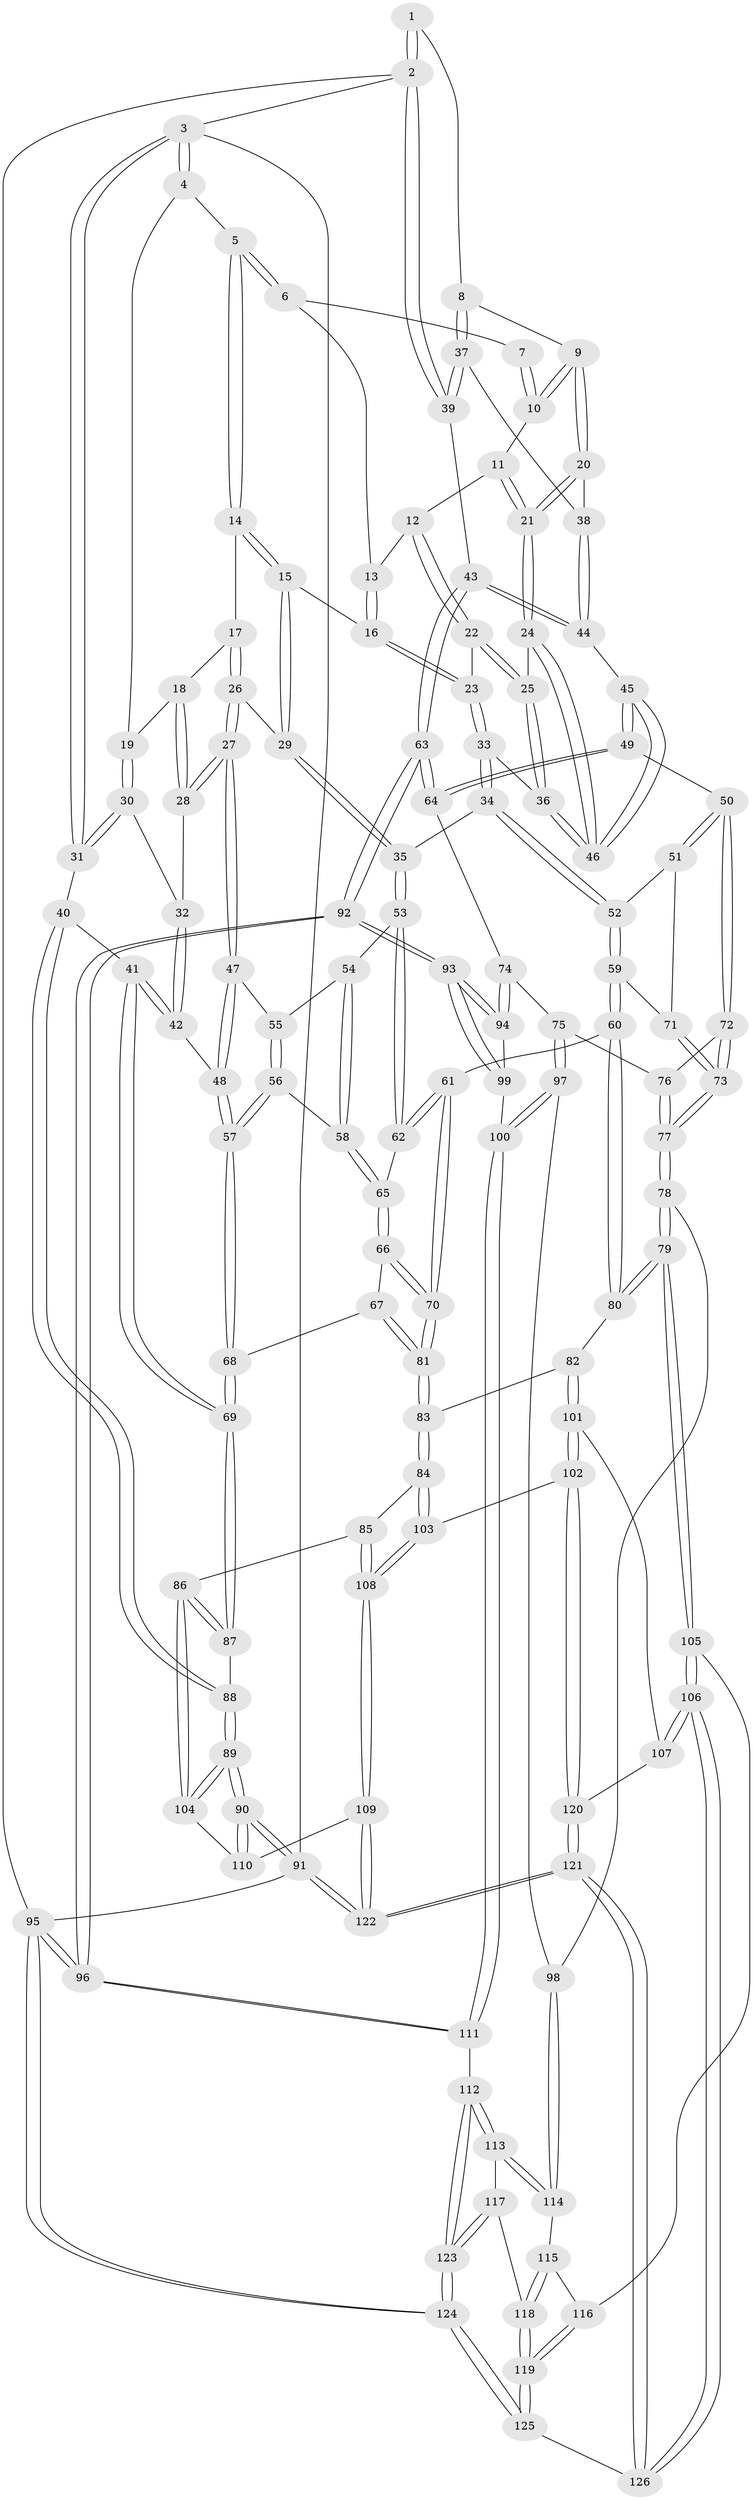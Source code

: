 // Generated by graph-tools (version 1.1) at 2025/17/03/09/25 04:17:02]
// undirected, 126 vertices, 312 edges
graph export_dot {
graph [start="1"]
  node [color=gray90,style=filled];
  1 [pos="+0.9894608389238232+0"];
  2 [pos="+1+0"];
  3 [pos="+0+0"];
  4 [pos="+0+0"];
  5 [pos="+0.35911235831042526+0"];
  6 [pos="+0.6686403649612954+0"];
  7 [pos="+0.7084017473033586+0"];
  8 [pos="+0.9373191419454164+0.14642658806850184"];
  9 [pos="+0.8839035317800205+0.13625597098752745"];
  10 [pos="+0.8140269495099093+0.05226352443111245"];
  11 [pos="+0.7560558221591928+0.15263855767942042"];
  12 [pos="+0.6632628632654163+0.10672708351617767"];
  13 [pos="+0.6530771463342695+0.04358395031583419"];
  14 [pos="+0.3517279549679497+0"];
  15 [pos="+0.5285769488650389+0.16295108042157963"];
  16 [pos="+0.5310496868136357+0.16366247961338615"];
  17 [pos="+0.34128232182437845+0"];
  18 [pos="+0.1658781860106117+0.11470268895464725"];
  19 [pos="+0.12286129821203219+0.12922021024762878"];
  20 [pos="+0.796783076969177+0.22329904348448706"];
  21 [pos="+0.7802591033900648+0.234520946690507"];
  22 [pos="+0.6560235126708038+0.16923518326182677"];
  23 [pos="+0.5428028770346571+0.17549182664688123"];
  24 [pos="+0.7756044734525467+0.2411743157294084"];
  25 [pos="+0.6571929225073402+0.1738007075071589"];
  26 [pos="+0.3501703723279019+0.22872283728526288"];
  27 [pos="+0.2491716363814424+0.29228366616729784"];
  28 [pos="+0.23409755118880662+0.27100885440457045"];
  29 [pos="+0.4078799594059813+0.2649870725225082"];
  30 [pos="+0.09957052437229705+0.1414304936728123"];
  31 [pos="+0+0"];
  32 [pos="+0.08924257771463698+0.17044406133367734"];
  33 [pos="+0.5759595927404317+0.2843524792853653"];
  34 [pos="+0.5128914794155527+0.3474482527693111"];
  35 [pos="+0.4742508776307995+0.34466134928069486"];
  36 [pos="+0.6140215248166949+0.2722088575625899"];
  37 [pos="+0.9700732291616619+0.16554413807072324"];
  38 [pos="+0.8980605486593587+0.25615785639389316"];
  39 [pos="+1+0.23999118330057728"];
  40 [pos="+0+0.3760672258732613"];
  41 [pos="+0+0.364628867302344"];
  42 [pos="+0+0.34317172940876645"];
  43 [pos="+1+0.38489931530023563"];
  44 [pos="+0.8864211044008351+0.3104945455881485"];
  45 [pos="+0.7722175432818966+0.35707953375940704"];
  46 [pos="+0.7639318794272525+0.3348858186275159"];
  47 [pos="+0.24371050821079124+0.3007730561143623"];
  48 [pos="+0.08640990434333504+0.353971122181143"];
  49 [pos="+0.7716921880704667+0.3664396647298755"];
  50 [pos="+0.6894434015849163+0.46662910603019414"];
  51 [pos="+0.6384486617714724+0.4563043783332745"];
  52 [pos="+0.5416966962704485+0.3797607014485305"];
  53 [pos="+0.4303696156566487+0.4047409648941472"];
  54 [pos="+0.2859812138879074+0.38163346625224875"];
  55 [pos="+0.26670023874918697+0.3625845256870727"];
  56 [pos="+0.22593191980282862+0.45192909079751586"];
  57 [pos="+0.18910372177648171+0.48015864604939934"];
  58 [pos="+0.3166892376461687+0.47470169882597585"];
  59 [pos="+0.49355728825278+0.5474046428284682"];
  60 [pos="+0.4761626883719328+0.5560128469772833"];
  61 [pos="+0.44558508640530203+0.548177563773755"];
  62 [pos="+0.40695009186047254+0.4745977733874866"];
  63 [pos="+1+0.47647795377898844"];
  64 [pos="+0.9561381247445557+0.4893064722018867"];
  65 [pos="+0.32525794567483507+0.485698822177663"];
  66 [pos="+0.31072215619300453+0.5067740590743417"];
  67 [pos="+0.24703441312009425+0.5524993454591464"];
  68 [pos="+0.1908407839457518+0.5512199082323868"];
  69 [pos="+0.15584167761244383+0.5843316335823642"];
  70 [pos="+0.3729378589986724+0.626836332546316"];
  71 [pos="+0.5449979722787611+0.5358640196900823"];
  72 [pos="+0.6953427744188015+0.48656268783432977"];
  73 [pos="+0.6031445014810148+0.6096969297228306"];
  74 [pos="+0.8286459286886166+0.5896536919113414"];
  75 [pos="+0.775855030522986+0.5878149751395219"];
  76 [pos="+0.7310770964305897+0.5398707089622445"];
  77 [pos="+0.592869696355893+0.6954943066436629"];
  78 [pos="+0.5884042601132664+0.7121760710470844"];
  79 [pos="+0.5726301770226938+0.7168630697622431"];
  80 [pos="+0.543282777819378+0.6954856930906474"];
  81 [pos="+0.35163714212823655+0.6659602328150894"];
  82 [pos="+0.3609357629670387+0.6828595490886343"];
  83 [pos="+0.3512820220987369+0.6709266605679186"];
  84 [pos="+0.20335885129875597+0.7181240112037727"];
  85 [pos="+0.17486849425792264+0.7139218816045408"];
  86 [pos="+0.13760726970894924+0.6987763107263179"];
  87 [pos="+0.12968826469056727+0.6656285018208585"];
  88 [pos="+0+0.5230974015502617"];
  89 [pos="+0+0.7360426749357823"];
  90 [pos="+0+0.8695529492340797"];
  91 [pos="+0+1"];
  92 [pos="+1+0.6028252185753069"];
  93 [pos="+1+0.6046714982413942"];
  94 [pos="+0.8602228123002078+0.6444161702853825"];
  95 [pos="+1+1"];
  96 [pos="+1+1"];
  97 [pos="+0.7265249178280544+0.6934203902791575"];
  98 [pos="+0.6622597077780353+0.7302518429221411"];
  99 [pos="+0.8925912249750332+0.7529677959510194"];
  100 [pos="+0.8763427186594487+0.779609782904948"];
  101 [pos="+0.3689192559782767+0.7288577318034052"];
  102 [pos="+0.3074348310345814+0.827290011401185"];
  103 [pos="+0.28057237120409284+0.8171521501427589"];
  104 [pos="+0.12471843784396393+0.7135909669251017"];
  105 [pos="+0.5210863622711489+0.8161801635806133"];
  106 [pos="+0.503138567951225+0.8412219901832526"];
  107 [pos="+0.4400234486088706+0.8111718290343057"];
  108 [pos="+0.206236231301366+0.8720219036816219"];
  109 [pos="+0.1587480598048302+0.9920509617652941"];
  110 [pos="+0.06947925503388505+0.8303598311527248"];
  111 [pos="+0.876000712921378+0.7828764016454766"];
  112 [pos="+0.8468688119827024+0.8357146471188044"];
  113 [pos="+0.7442982634386163+0.8242274649720626"];
  114 [pos="+0.6907872417935967+0.792910252050398"];
  115 [pos="+0.6797953723259369+0.8186339847551359"];
  116 [pos="+0.6424918168386194+0.8529934674703022"];
  117 [pos="+0.7246027887495933+0.8847165265225223"];
  118 [pos="+0.6858909802501031+0.8883220043915019"];
  119 [pos="+0.6173049931718048+0.9804539047011809"];
  120 [pos="+0.32344173616659716+0.8555675125812181"];
  121 [pos="+0.3380255691684107+1"];
  122 [pos="+0.20198634762172418+1"];
  123 [pos="+0.8574534310700929+1"];
  124 [pos="+0.8812800954537146+1"];
  125 [pos="+0.5520629557766462+1"];
  126 [pos="+0.503783355602464+1"];
  1 -- 2;
  1 -- 2;
  1 -- 8;
  2 -- 3;
  2 -- 39;
  2 -- 39;
  2 -- 95;
  3 -- 4;
  3 -- 4;
  3 -- 31;
  3 -- 31;
  3 -- 91;
  4 -- 5;
  4 -- 19;
  5 -- 6;
  5 -- 6;
  5 -- 14;
  5 -- 14;
  6 -- 7;
  6 -- 13;
  7 -- 10;
  7 -- 10;
  8 -- 9;
  8 -- 37;
  8 -- 37;
  9 -- 10;
  9 -- 10;
  9 -- 20;
  9 -- 20;
  10 -- 11;
  11 -- 12;
  11 -- 21;
  11 -- 21;
  12 -- 13;
  12 -- 22;
  12 -- 22;
  13 -- 16;
  13 -- 16;
  14 -- 15;
  14 -- 15;
  14 -- 17;
  15 -- 16;
  15 -- 29;
  15 -- 29;
  16 -- 23;
  16 -- 23;
  17 -- 18;
  17 -- 26;
  17 -- 26;
  18 -- 19;
  18 -- 28;
  18 -- 28;
  19 -- 30;
  19 -- 30;
  20 -- 21;
  20 -- 21;
  20 -- 38;
  21 -- 24;
  21 -- 24;
  22 -- 23;
  22 -- 25;
  22 -- 25;
  23 -- 33;
  23 -- 33;
  24 -- 25;
  24 -- 46;
  24 -- 46;
  25 -- 36;
  25 -- 36;
  26 -- 27;
  26 -- 27;
  26 -- 29;
  27 -- 28;
  27 -- 28;
  27 -- 47;
  27 -- 47;
  28 -- 32;
  29 -- 35;
  29 -- 35;
  30 -- 31;
  30 -- 31;
  30 -- 32;
  31 -- 40;
  32 -- 42;
  32 -- 42;
  33 -- 34;
  33 -- 34;
  33 -- 36;
  34 -- 35;
  34 -- 52;
  34 -- 52;
  35 -- 53;
  35 -- 53;
  36 -- 46;
  36 -- 46;
  37 -- 38;
  37 -- 39;
  37 -- 39;
  38 -- 44;
  38 -- 44;
  39 -- 43;
  40 -- 41;
  40 -- 88;
  40 -- 88;
  41 -- 42;
  41 -- 42;
  41 -- 69;
  41 -- 69;
  42 -- 48;
  43 -- 44;
  43 -- 44;
  43 -- 63;
  43 -- 63;
  44 -- 45;
  45 -- 46;
  45 -- 46;
  45 -- 49;
  45 -- 49;
  47 -- 48;
  47 -- 48;
  47 -- 55;
  48 -- 57;
  48 -- 57;
  49 -- 50;
  49 -- 64;
  49 -- 64;
  50 -- 51;
  50 -- 51;
  50 -- 72;
  50 -- 72;
  51 -- 52;
  51 -- 71;
  52 -- 59;
  52 -- 59;
  53 -- 54;
  53 -- 62;
  53 -- 62;
  54 -- 55;
  54 -- 58;
  54 -- 58;
  55 -- 56;
  55 -- 56;
  56 -- 57;
  56 -- 57;
  56 -- 58;
  57 -- 68;
  57 -- 68;
  58 -- 65;
  58 -- 65;
  59 -- 60;
  59 -- 60;
  59 -- 71;
  60 -- 61;
  60 -- 80;
  60 -- 80;
  61 -- 62;
  61 -- 62;
  61 -- 70;
  61 -- 70;
  62 -- 65;
  63 -- 64;
  63 -- 64;
  63 -- 92;
  63 -- 92;
  64 -- 74;
  65 -- 66;
  65 -- 66;
  66 -- 67;
  66 -- 70;
  66 -- 70;
  67 -- 68;
  67 -- 81;
  67 -- 81;
  68 -- 69;
  68 -- 69;
  69 -- 87;
  69 -- 87;
  70 -- 81;
  70 -- 81;
  71 -- 73;
  71 -- 73;
  72 -- 73;
  72 -- 73;
  72 -- 76;
  73 -- 77;
  73 -- 77;
  74 -- 75;
  74 -- 94;
  74 -- 94;
  75 -- 76;
  75 -- 97;
  75 -- 97;
  76 -- 77;
  76 -- 77;
  77 -- 78;
  77 -- 78;
  78 -- 79;
  78 -- 79;
  78 -- 98;
  79 -- 80;
  79 -- 80;
  79 -- 105;
  79 -- 105;
  80 -- 82;
  81 -- 83;
  81 -- 83;
  82 -- 83;
  82 -- 101;
  82 -- 101;
  83 -- 84;
  83 -- 84;
  84 -- 85;
  84 -- 103;
  84 -- 103;
  85 -- 86;
  85 -- 108;
  85 -- 108;
  86 -- 87;
  86 -- 87;
  86 -- 104;
  86 -- 104;
  87 -- 88;
  88 -- 89;
  88 -- 89;
  89 -- 90;
  89 -- 90;
  89 -- 104;
  89 -- 104;
  90 -- 91;
  90 -- 91;
  90 -- 110;
  90 -- 110;
  91 -- 122;
  91 -- 122;
  91 -- 95;
  92 -- 93;
  92 -- 93;
  92 -- 96;
  92 -- 96;
  93 -- 94;
  93 -- 94;
  93 -- 99;
  93 -- 99;
  94 -- 99;
  95 -- 96;
  95 -- 96;
  95 -- 124;
  95 -- 124;
  96 -- 111;
  96 -- 111;
  97 -- 98;
  97 -- 100;
  97 -- 100;
  98 -- 114;
  98 -- 114;
  99 -- 100;
  100 -- 111;
  100 -- 111;
  101 -- 102;
  101 -- 102;
  101 -- 107;
  102 -- 103;
  102 -- 120;
  102 -- 120;
  103 -- 108;
  103 -- 108;
  104 -- 110;
  105 -- 106;
  105 -- 106;
  105 -- 116;
  106 -- 107;
  106 -- 107;
  106 -- 126;
  106 -- 126;
  107 -- 120;
  108 -- 109;
  108 -- 109;
  109 -- 110;
  109 -- 122;
  109 -- 122;
  111 -- 112;
  112 -- 113;
  112 -- 113;
  112 -- 123;
  112 -- 123;
  113 -- 114;
  113 -- 114;
  113 -- 117;
  114 -- 115;
  115 -- 116;
  115 -- 118;
  115 -- 118;
  116 -- 119;
  116 -- 119;
  117 -- 118;
  117 -- 123;
  117 -- 123;
  118 -- 119;
  118 -- 119;
  119 -- 125;
  119 -- 125;
  120 -- 121;
  120 -- 121;
  121 -- 122;
  121 -- 122;
  121 -- 126;
  121 -- 126;
  123 -- 124;
  123 -- 124;
  124 -- 125;
  124 -- 125;
  125 -- 126;
}
